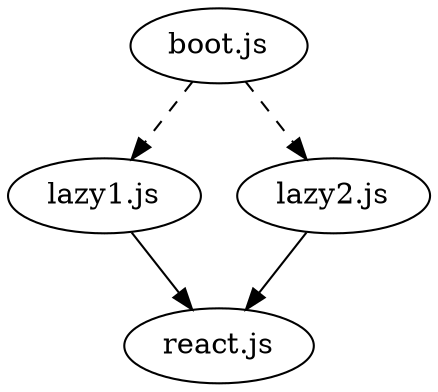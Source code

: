 digraph G {
  edge [fontsize=8]

  a [label="boot.js"]
  b_0 [label="lazy1.js"]
  b_1 [label="lazy2.js"]
  c [label="react.js"]
  

  subgraph cluster_0 {
      label="boot"
      bgcolor=lightgrey
  }

  subgraph cluster_1 {
      label="async"
      bgcolor=lightblue
  }

  a -> b_0 [style=dashed]
  a -> b_1 [style=dashed]
  b_0 -> c
  b_1 -> c
}